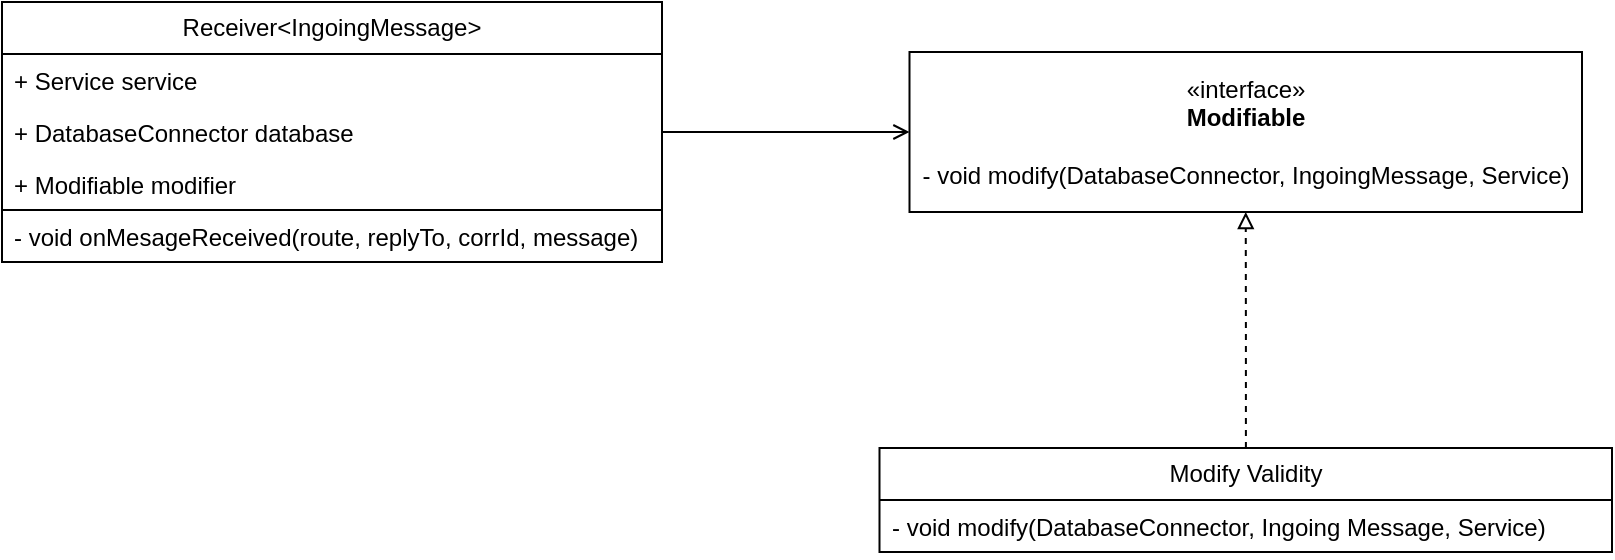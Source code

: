 <mxfile version="25.0.3">
  <diagram name="Page-1" id="qNNuO2OCBvc4yOoTKTM1">
    <mxGraphModel grid="1" page="1" gridSize="10" guides="1" tooltips="1" connect="1" arrows="1" fold="1" pageScale="1" pageWidth="1169" pageHeight="1654" math="0" shadow="0">
      <root>
        <mxCell id="0" />
        <mxCell id="1" parent="0" />
        <mxCell id="MqxBj5V46uGnDJzhe5n0-21" style="edgeStyle=orthogonalEdgeStyle;rounded=0;orthogonalLoop=1;jettySize=auto;html=1;entryX=0;entryY=0.5;entryDx=0;entryDy=0;endArrow=open;endFill=0;" edge="1" parent="1" source="-fuKuJdiH953JOOcqDBH-1" target="MqxBj5V46uGnDJzhe5n0-20">
          <mxGeometry relative="1" as="geometry" />
        </mxCell>
        <mxCell id="-fuKuJdiH953JOOcqDBH-1" value="Receiver&amp;lt;IngoingMessage&amp;gt;" style="swimlane;fontStyle=0;childLayout=stackLayout;horizontal=1;startSize=26;fillColor=none;horizontalStack=0;resizeParent=1;resizeParentMax=0;resizeLast=0;collapsible=1;marginBottom=0;whiteSpace=wrap;html=1;" vertex="1" parent="1">
          <mxGeometry x="220" y="287" width="330" height="130" as="geometry" />
        </mxCell>
        <mxCell id="-fuKuJdiH953JOOcqDBH-2" value="+ Service service" style="text;strokeColor=none;fillColor=none;align=left;verticalAlign=top;spacingLeft=4;spacingRight=4;overflow=hidden;rotatable=0;points=[[0,0.5],[1,0.5]];portConstraint=eastwest;whiteSpace=wrap;html=1;" vertex="1" parent="-fuKuJdiH953JOOcqDBH-1">
          <mxGeometry y="26" width="330" height="26" as="geometry" />
        </mxCell>
        <mxCell id="MqxBj5V46uGnDJzhe5n0-42" value="+ DatabaseConnector database" style="text;strokeColor=none;fillColor=none;align=left;verticalAlign=top;spacingLeft=4;spacingRight=4;overflow=hidden;rotatable=0;points=[[0,0.5],[1,0.5]];portConstraint=eastwest;whiteSpace=wrap;html=1;" vertex="1" parent="-fuKuJdiH953JOOcqDBH-1">
          <mxGeometry y="52" width="330" height="26" as="geometry" />
        </mxCell>
        <mxCell id="-fuKuJdiH953JOOcqDBH-3" value="+ Modifiable modifier" style="text;strokeColor=none;fillColor=none;align=left;verticalAlign=top;spacingLeft=4;spacingRight=4;overflow=hidden;rotatable=0;points=[[0,0.5],[1,0.5]];portConstraint=eastwest;whiteSpace=wrap;html=1;" vertex="1" parent="-fuKuJdiH953JOOcqDBH-1">
          <mxGeometry y="78" width="330" height="26" as="geometry" />
        </mxCell>
        <mxCell id="-fuKuJdiH953JOOcqDBH-4" value="- void onMesageReceived(route, replyTo, corrId, message)" style="text;strokeColor=default;fillColor=none;align=left;verticalAlign=top;spacingLeft=4;spacingRight=4;overflow=hidden;rotatable=0;points=[[0,0.5],[1,0.5]];portConstraint=eastwest;whiteSpace=wrap;html=1;" vertex="1" parent="-fuKuJdiH953JOOcqDBH-1">
          <mxGeometry y="104" width="330" height="26" as="geometry" />
        </mxCell>
        <mxCell id="MqxBj5V46uGnDJzhe5n0-20" value="«interface»&lt;br&gt;&lt;b&gt;Modifiable&lt;/b&gt;&lt;div style=&quot;text-align: left;&quot;&gt;&lt;br&gt;&lt;/div&gt;&lt;div style=&quot;text-align: left;&quot;&gt;- void modify(DatabaseConnector, IngoingMessage, Service)&lt;/div&gt;" style="html=1;whiteSpace=wrap;" vertex="1" parent="1">
          <mxGeometry x="673.75" y="312" width="336.25" height="80" as="geometry" />
        </mxCell>
        <mxCell id="MqxBj5V46uGnDJzhe5n0-26" style="edgeStyle=orthogonalEdgeStyle;rounded=0;orthogonalLoop=1;jettySize=auto;html=1;entryX=0.5;entryY=1;entryDx=0;entryDy=0;endArrow=block;endFill=0;dashed=1;" edge="1" parent="1" source="MqxBj5V46uGnDJzhe5n0-22" target="MqxBj5V46uGnDJzhe5n0-20">
          <mxGeometry relative="1" as="geometry" />
        </mxCell>
        <mxCell id="MqxBj5V46uGnDJzhe5n0-22" value="Modify Validity" style="swimlane;fontStyle=0;childLayout=stackLayout;horizontal=1;startSize=26;fillColor=none;horizontalStack=0;resizeParent=1;resizeParentMax=0;resizeLast=0;collapsible=1;marginBottom=0;whiteSpace=wrap;html=1;" vertex="1" parent="1">
          <mxGeometry x="658.75" y="510" width="366.25" height="52" as="geometry" />
        </mxCell>
        <mxCell id="MqxBj5V46uGnDJzhe5n0-23" value="- void modify(DatabaseConnector, Ingoing Message, Service)" style="text;strokeColor=none;fillColor=none;align=left;verticalAlign=top;spacingLeft=4;spacingRight=4;overflow=hidden;rotatable=0;points=[[0,0.5],[1,0.5]];portConstraint=eastwest;whiteSpace=wrap;html=1;" vertex="1" parent="MqxBj5V46uGnDJzhe5n0-22">
          <mxGeometry y="26" width="366.25" height="26" as="geometry" />
        </mxCell>
      </root>
    </mxGraphModel>
  </diagram>
</mxfile>
